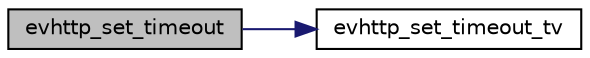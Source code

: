 digraph "evhttp_set_timeout"
{
 // LATEX_PDF_SIZE
  edge [fontname="Helvetica",fontsize="10",labelfontname="Helvetica",labelfontsize="10"];
  node [fontname="Helvetica",fontsize="10",shape=record];
  rankdir="LR";
  Node156 [label="evhttp_set_timeout",height=0.2,width=0.4,color="black", fillcolor="grey75", style="filled", fontcolor="black",tooltip=" "];
  Node156 -> Node157 [color="midnightblue",fontsize="10",style="solid",fontname="Helvetica"];
  Node157 [label="evhttp_set_timeout_tv",height=0.2,width=0.4,color="black", fillcolor="white", style="filled",URL="$http_8h.html#a3ea68d1a73ae1a09c6398e264b357407",tooltip=" "];
}
